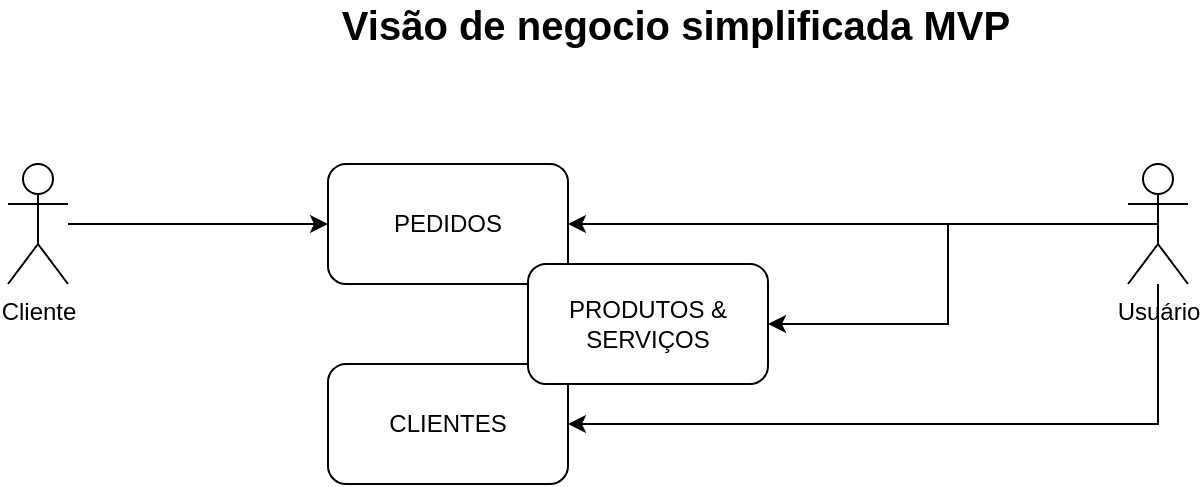 <mxfile version="14.6.13" type="device" pages="2"><diagram id="WM0yq4FC3SXXhCXBx3q-" name="visao_negocio"><mxGraphModel dx="1103" dy="687" grid="1" gridSize="10" guides="1" tooltips="1" connect="1" arrows="1" fold="1" page="1" pageScale="1" pageWidth="827" pageHeight="1169" math="0" shadow="0"><root><mxCell id="0"/><mxCell id="1" parent="0"/><mxCell id="1Bj6XF7hebD-0Ui6Om6t-4" style="edgeStyle=orthogonalEdgeStyle;rounded=0;orthogonalLoop=1;jettySize=auto;html=1;entryX=0;entryY=0.5;entryDx=0;entryDy=0;" edge="1" parent="1" source="1Bj6XF7hebD-0Ui6Om6t-1" target="1Bj6XF7hebD-0Ui6Om6t-3"><mxGeometry relative="1" as="geometry"/></mxCell><mxCell id="1Bj6XF7hebD-0Ui6Om6t-1" value="Cliente" style="shape=umlActor;verticalLabelPosition=bottom;verticalAlign=top;html=1;outlineConnect=0;" vertex="1" parent="1"><mxGeometry x="80" y="200" width="30" height="60" as="geometry"/></mxCell><mxCell id="1Bj6XF7hebD-0Ui6Om6t-7" style="edgeStyle=orthogonalEdgeStyle;rounded=0;orthogonalLoop=1;jettySize=auto;html=1;exitX=0.5;exitY=0.5;exitDx=0;exitDy=0;exitPerimeter=0;" edge="1" parent="1" source="1Bj6XF7hebD-0Ui6Om6t-2" target="1Bj6XF7hebD-0Ui6Om6t-3"><mxGeometry relative="1" as="geometry"/></mxCell><mxCell id="1Bj6XF7hebD-0Ui6Om6t-8" style="edgeStyle=orthogonalEdgeStyle;rounded=0;orthogonalLoop=1;jettySize=auto;html=1;entryX=1;entryY=0.5;entryDx=0;entryDy=0;" edge="1" parent="1" source="1Bj6XF7hebD-0Ui6Om6t-2" target="1Bj6XF7hebD-0Ui6Om6t-6"><mxGeometry relative="1" as="geometry"/></mxCell><mxCell id="1Bj6XF7hebD-0Ui6Om6t-9" style="edgeStyle=orthogonalEdgeStyle;rounded=0;orthogonalLoop=1;jettySize=auto;html=1;entryX=1;entryY=0.5;entryDx=0;entryDy=0;" edge="1" parent="1" source="1Bj6XF7hebD-0Ui6Om6t-2" target="1Bj6XF7hebD-0Ui6Om6t-5"><mxGeometry relative="1" as="geometry"><Array as="points"><mxPoint x="655" y="330"/></Array></mxGeometry></mxCell><mxCell id="1Bj6XF7hebD-0Ui6Om6t-2" value="Usuário" style="shape=umlActor;verticalLabelPosition=bottom;verticalAlign=top;html=1;outlineConnect=0;" vertex="1" parent="1"><mxGeometry x="640" y="200" width="30" height="60" as="geometry"/></mxCell><mxCell id="1Bj6XF7hebD-0Ui6Om6t-3" value="PEDIDOS" style="rounded=1;whiteSpace=wrap;html=1;" vertex="1" parent="1"><mxGeometry x="240" y="200" width="120" height="60" as="geometry"/></mxCell><mxCell id="1Bj6XF7hebD-0Ui6Om6t-5" value="CLIENTES" style="rounded=1;whiteSpace=wrap;html=1;" vertex="1" parent="1"><mxGeometry x="240" y="300" width="120" height="60" as="geometry"/></mxCell><mxCell id="1Bj6XF7hebD-0Ui6Om6t-6" value="PRODUTOS &amp;amp;&lt;br&gt;SERVIÇOS" style="rounded=1;whiteSpace=wrap;html=1;" vertex="1" parent="1"><mxGeometry x="340" y="250" width="120" height="60" as="geometry"/></mxCell><mxCell id="1Bj6XF7hebD-0Ui6Om6t-10" value="Visão de negocio simplificada MVP" style="text;html=1;strokeColor=none;fillColor=none;align=center;verticalAlign=middle;whiteSpace=wrap;rounded=0;fontStyle=1;fontSize=20;" vertex="1" parent="1"><mxGeometry x="204" y="120" width="420" height="20" as="geometry"/></mxCell></root></mxGraphModel></diagram><diagram id="FFKK-506xhC1EnbxH0wo" name="arquitetura_dominio_clientes"><mxGraphModel dx="1103" dy="687" grid="1" gridSize="10" guides="1" tooltips="1" connect="1" arrows="1" fold="1" page="1" pageScale="1" pageWidth="827" pageHeight="1169" math="0" shadow="0"><root><mxCell id="oIMJ4dq2tCy91X3mj5xp-0"/><mxCell id="oIMJ4dq2tCy91X3mj5xp-1" parent="oIMJ4dq2tCy91X3mj5xp-0"/><mxCell id="SlcOMnMly0HdLoDR6Fs9-2" value="&lt;font size=&quot;1&quot;&gt;Clientes&lt;/font&gt;" style="shape=cylinder3;whiteSpace=wrap;html=1;boundedLbl=1;backgroundOutline=1;size=15;fontSize=20;" vertex="1" parent="oIMJ4dq2tCy91X3mj5xp-1"><mxGeometry x="580" y="310" width="60" height="80" as="geometry"/></mxCell><mxCell id="SlcOMnMly0HdLoDR6Fs9-10" style="edgeStyle=orthogonalEdgeStyle;rounded=0;orthogonalLoop=1;jettySize=auto;html=1;entryX=0;entryY=0.5;entryDx=0;entryDy=0;entryPerimeter=0;fontSize=20;" edge="1" parent="oIMJ4dq2tCy91X3mj5xp-1" source="SlcOMnMly0HdLoDR6Fs9-3" target="SlcOMnMly0HdLoDR6Fs9-2"><mxGeometry relative="1" as="geometry"/></mxCell><mxCell id="SlcOMnMly0HdLoDR6Fs9-3" value="&lt;font style=&quot;font-size: 12px&quot;&gt;API&lt;br&gt;Clientes&lt;/font&gt;" style="rounded=1;whiteSpace=wrap;html=1;fontSize=20;" vertex="1" parent="oIMJ4dq2tCy91X3mj5xp-1"><mxGeometry x="340" y="310" width="120" height="80" as="geometry"/></mxCell><mxCell id="SlcOMnMly0HdLoDR6Fs9-7" style="edgeStyle=orthogonalEdgeStyle;rounded=0;orthogonalLoop=1;jettySize=auto;html=1;entryX=0;entryY=0.5;entryDx=0;entryDy=0;fontSize=20;" edge="1" parent="oIMJ4dq2tCy91X3mj5xp-1" source="SlcOMnMly0HdLoDR6Fs9-4" target="SlcOMnMly0HdLoDR6Fs9-3"><mxGeometry relative="1" as="geometry"/></mxCell><mxCell id="SlcOMnMly0HdLoDR6Fs9-4" value="Nagavedor" style="rounded=0;whiteSpace=wrap;html=1;fontSize=20;" vertex="1" parent="oIMJ4dq2tCy91X3mj5xp-1"><mxGeometry x="40" y="240" width="120" height="60" as="geometry"/></mxCell><mxCell id="SlcOMnMly0HdLoDR6Fs9-8" style="edgeStyle=orthogonalEdgeStyle;rounded=0;orthogonalLoop=1;jettySize=auto;html=1;entryX=0;entryY=0.5;entryDx=0;entryDy=0;fontSize=20;" edge="1" parent="oIMJ4dq2tCy91X3mj5xp-1" source="SlcOMnMly0HdLoDR6Fs9-5" target="SlcOMnMly0HdLoDR6Fs9-3"><mxGeometry relative="1" as="geometry"/></mxCell><mxCell id="SlcOMnMly0HdLoDR6Fs9-5" value="Mobile" style="rounded=0;whiteSpace=wrap;html=1;fontSize=20;" vertex="1" parent="oIMJ4dq2tCy91X3mj5xp-1"><mxGeometry x="40" y="320" width="120" height="60" as="geometry"/></mxCell><mxCell id="SlcOMnMly0HdLoDR6Fs9-9" style="edgeStyle=orthogonalEdgeStyle;rounded=0;orthogonalLoop=1;jettySize=auto;html=1;entryX=0;entryY=0.5;entryDx=0;entryDy=0;fontSize=20;" edge="1" parent="oIMJ4dq2tCy91X3mj5xp-1" source="SlcOMnMly0HdLoDR6Fs9-6" target="SlcOMnMly0HdLoDR6Fs9-3"><mxGeometry relative="1" as="geometry"/></mxCell><mxCell id="SlcOMnMly0HdLoDR6Fs9-6" value="Sistema" style="rounded=0;whiteSpace=wrap;html=1;fontSize=20;" vertex="1" parent="oIMJ4dq2tCy91X3mj5xp-1"><mxGeometry x="40" y="400" width="120" height="60" as="geometry"/></mxCell></root></mxGraphModel></diagram></mxfile>